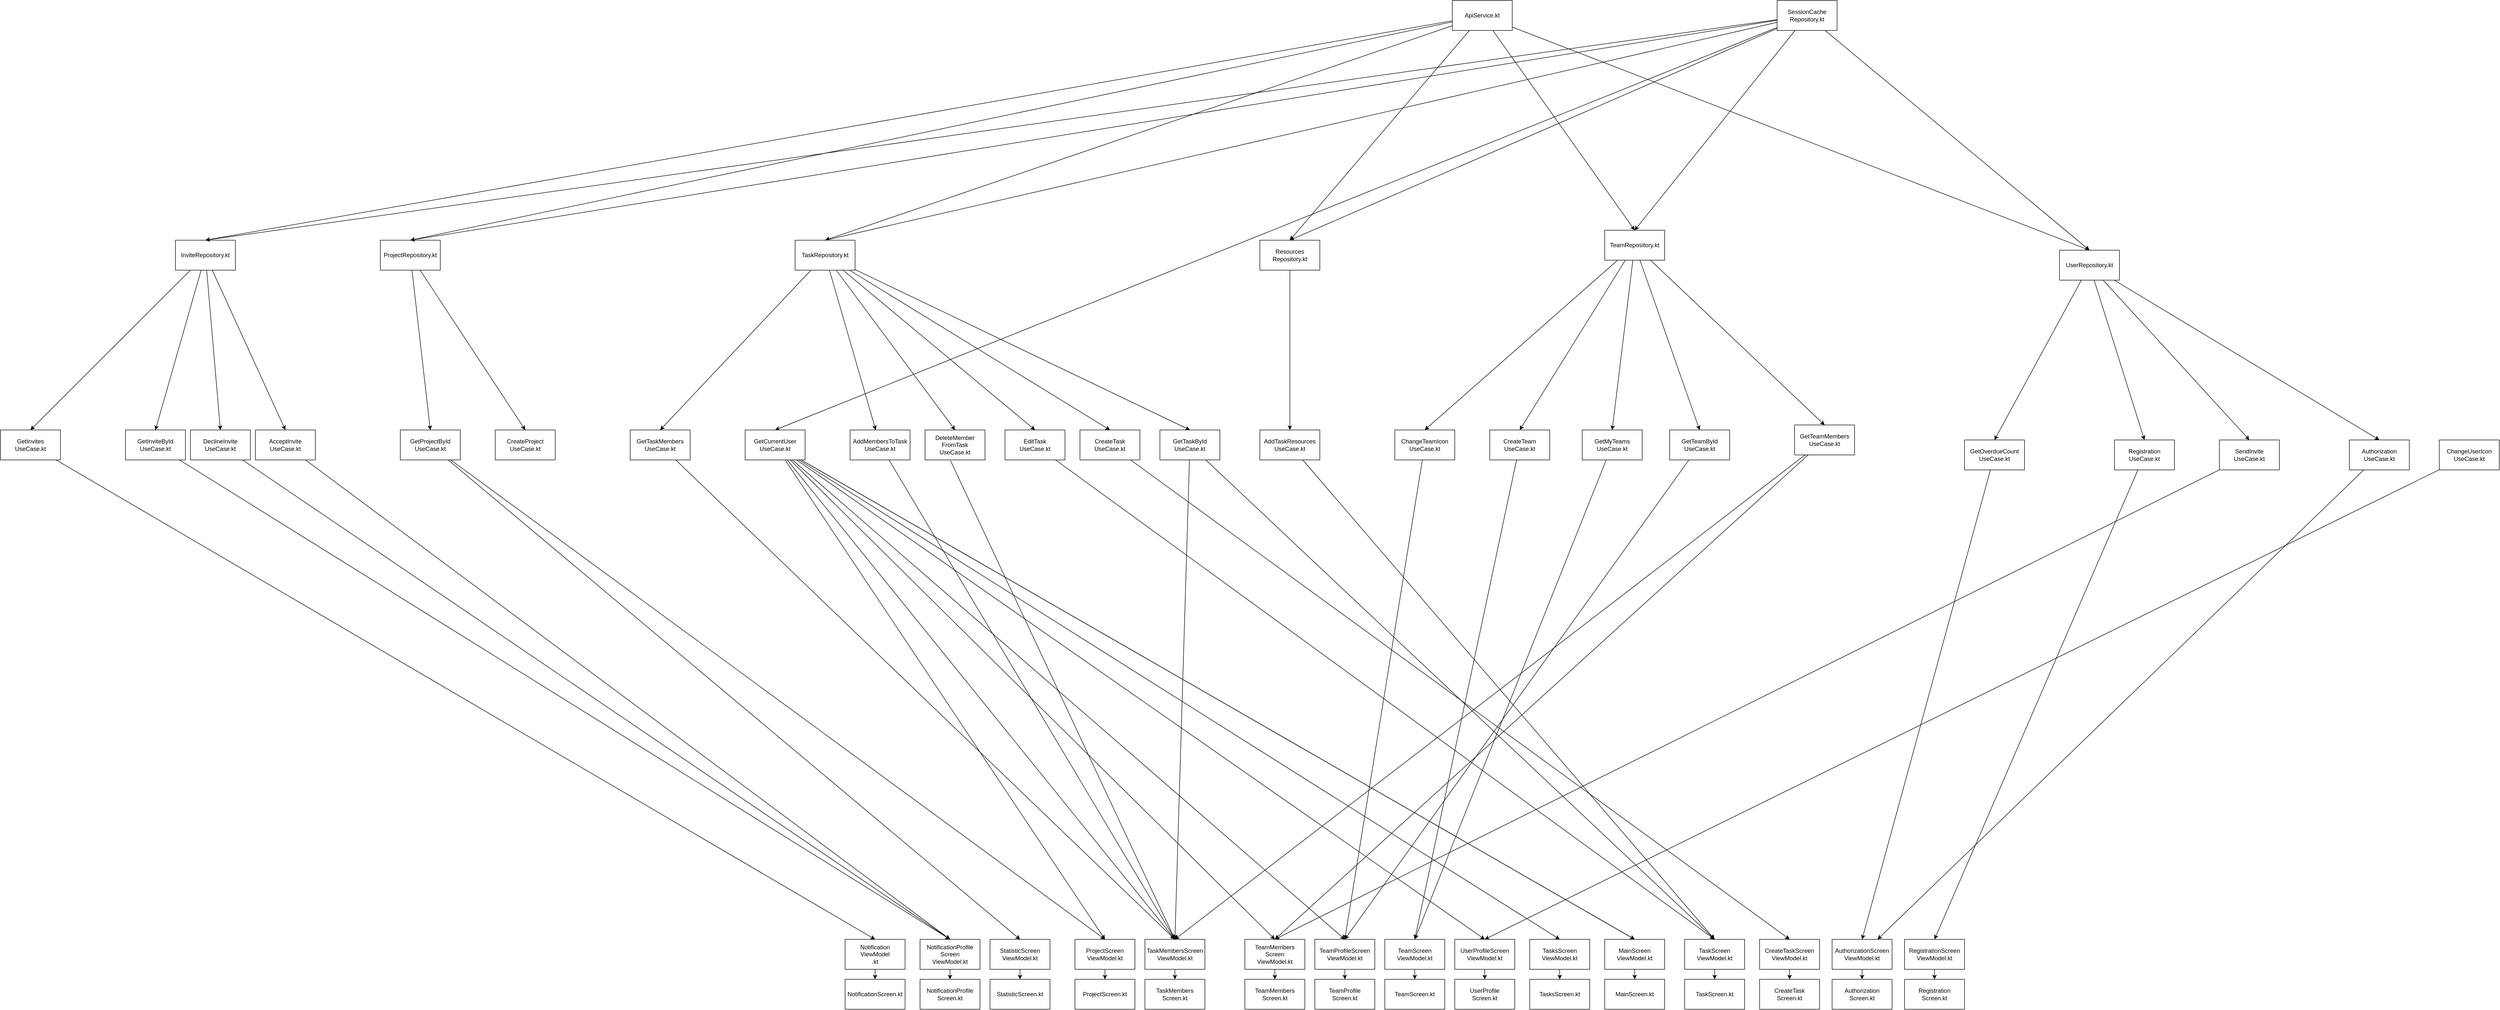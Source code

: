 <mxfile version="24.4.13" type="github">
  <diagram name="Страница — 1" id="Wd8Lt1hOdJY-ABtcQ9To">
    <mxGraphModel dx="12785" dy="4939" grid="1" gridSize="10" guides="1" tooltips="1" connect="1" arrows="1" fold="1" page="1" pageScale="1" pageWidth="827" pageHeight="1169" math="0" shadow="0">
      <root>
        <mxCell id="0" />
        <mxCell id="1" parent="0" />
        <mxCell id="PsXaZOM_-T2VpOONmFBl-9" style="rounded=0;orthogonalLoop=1;jettySize=auto;html=1;entryX=0.5;entryY=0;entryDx=0;entryDy=0;" parent="1" source="PsXaZOM_-T2VpOONmFBl-1" target="PsXaZOM_-T2VpOONmFBl-2" edge="1">
          <mxGeometry relative="1" as="geometry" />
        </mxCell>
        <mxCell id="PsXaZOM_-T2VpOONmFBl-10" style="rounded=0;orthogonalLoop=1;jettySize=auto;html=1;entryX=0.5;entryY=0;entryDx=0;entryDy=0;" parent="1" source="PsXaZOM_-T2VpOONmFBl-1" target="PsXaZOM_-T2VpOONmFBl-3" edge="1">
          <mxGeometry relative="1" as="geometry" />
        </mxCell>
        <mxCell id="PsXaZOM_-T2VpOONmFBl-11" style="rounded=0;orthogonalLoop=1;jettySize=auto;html=1;entryX=0.5;entryY=0;entryDx=0;entryDy=0;" parent="1" source="PsXaZOM_-T2VpOONmFBl-1" target="PsXaZOM_-T2VpOONmFBl-4" edge="1">
          <mxGeometry relative="1" as="geometry" />
        </mxCell>
        <mxCell id="PsXaZOM_-T2VpOONmFBl-12" style="rounded=0;orthogonalLoop=1;jettySize=auto;html=1;entryX=0.5;entryY=0;entryDx=0;entryDy=0;" parent="1" source="PsXaZOM_-T2VpOONmFBl-1" target="PsXaZOM_-T2VpOONmFBl-6" edge="1">
          <mxGeometry relative="1" as="geometry" />
        </mxCell>
        <mxCell id="PsXaZOM_-T2VpOONmFBl-13" style="rounded=0;orthogonalLoop=1;jettySize=auto;html=1;entryX=0.5;entryY=0;entryDx=0;entryDy=0;" parent="1" source="PsXaZOM_-T2VpOONmFBl-1" target="PsXaZOM_-T2VpOONmFBl-7" edge="1">
          <mxGeometry relative="1" as="geometry" />
        </mxCell>
        <mxCell id="PsXaZOM_-T2VpOONmFBl-14" style="rounded=0;orthogonalLoop=1;jettySize=auto;html=1;entryX=0.5;entryY=0;entryDx=0;entryDy=0;" parent="1" source="PsXaZOM_-T2VpOONmFBl-1" target="PsXaZOM_-T2VpOONmFBl-8" edge="1">
          <mxGeometry relative="1" as="geometry" />
        </mxCell>
        <mxCell id="PsXaZOM_-T2VpOONmFBl-1" value="ApiService.kt" style="rounded=0;whiteSpace=wrap;html=1;" parent="1" vertex="1">
          <mxGeometry x="-475" y="-870" width="120" height="60" as="geometry" />
        </mxCell>
        <mxCell id="rrfpWrtRIMoo7r-Dwv4L-63" style="rounded=0;orthogonalLoop=1;jettySize=auto;html=1;entryX=0.5;entryY=0;entryDx=0;entryDy=0;" parent="1" source="PsXaZOM_-T2VpOONmFBl-2" target="rrfpWrtRIMoo7r-Dwv4L-4" edge="1">
          <mxGeometry relative="1" as="geometry" />
        </mxCell>
        <mxCell id="rrfpWrtRIMoo7r-Dwv4L-64" style="rounded=0;orthogonalLoop=1;jettySize=auto;html=1;entryX=0.5;entryY=0;entryDx=0;entryDy=0;" parent="1" source="PsXaZOM_-T2VpOONmFBl-2" target="rrfpWrtRIMoo7r-Dwv4L-5" edge="1">
          <mxGeometry relative="1" as="geometry" />
        </mxCell>
        <mxCell id="rrfpWrtRIMoo7r-Dwv4L-65" style="rounded=0;orthogonalLoop=1;jettySize=auto;html=1;entryX=0.5;entryY=0;entryDx=0;entryDy=0;" parent="1" source="PsXaZOM_-T2VpOONmFBl-2" target="rrfpWrtRIMoo7r-Dwv4L-2" edge="1">
          <mxGeometry relative="1" as="geometry" />
        </mxCell>
        <mxCell id="rrfpWrtRIMoo7r-Dwv4L-66" style="rounded=0;orthogonalLoop=1;jettySize=auto;html=1;entryX=0.5;entryY=0;entryDx=0;entryDy=0;" parent="1" source="PsXaZOM_-T2VpOONmFBl-2" target="rrfpWrtRIMoo7r-Dwv4L-3" edge="1">
          <mxGeometry relative="1" as="geometry" />
        </mxCell>
        <mxCell id="PsXaZOM_-T2VpOONmFBl-2" value="InviteRepository.kt" style="rounded=0;whiteSpace=wrap;html=1;" parent="1" vertex="1">
          <mxGeometry x="-3030" y="-390" width="120" height="60" as="geometry" />
        </mxCell>
        <mxCell id="GL7n69devyDXVmoGjWVV-3" style="rounded=0;orthogonalLoop=1;jettySize=auto;html=1;entryX=0.5;entryY=0;entryDx=0;entryDy=0;" edge="1" parent="1" source="PsXaZOM_-T2VpOONmFBl-3" target="rrfpWrtRIMoo7r-Dwv4L-6">
          <mxGeometry relative="1" as="geometry" />
        </mxCell>
        <mxCell id="GL7n69devyDXVmoGjWVV-4" style="rounded=0;orthogonalLoop=1;jettySize=auto;html=1;entryX=0.5;entryY=0;entryDx=0;entryDy=0;" edge="1" parent="1" source="PsXaZOM_-T2VpOONmFBl-3" target="rrfpWrtRIMoo7r-Dwv4L-7">
          <mxGeometry relative="1" as="geometry" />
        </mxCell>
        <mxCell id="PsXaZOM_-T2VpOONmFBl-3" value="ProjectRepository.kt" style="rounded=0;whiteSpace=wrap;html=1;" parent="1" vertex="1">
          <mxGeometry x="-2620" y="-390" width="120" height="60" as="geometry" />
        </mxCell>
        <mxCell id="GL7n69devyDXVmoGjWVV-72" style="rounded=0;orthogonalLoop=1;jettySize=auto;html=1;entryX=0.5;entryY=0;entryDx=0;entryDy=0;" edge="1" parent="1" source="PsXaZOM_-T2VpOONmFBl-4" target="rrfpWrtRIMoo7r-Dwv4L-8">
          <mxGeometry relative="1" as="geometry" />
        </mxCell>
        <mxCell id="PsXaZOM_-T2VpOONmFBl-4" value="&lt;div&gt;Resources&lt;/div&gt;&lt;div&gt;Repository.kt&lt;/div&gt;" style="rounded=0;whiteSpace=wrap;html=1;" parent="1" vertex="1">
          <mxGeometry x="-860" y="-390" width="120" height="60" as="geometry" />
        </mxCell>
        <mxCell id="rrfpWrtRIMoo7r-Dwv4L-35" style="rounded=0;orthogonalLoop=1;jettySize=auto;html=1;entryX=0.5;entryY=0;entryDx=0;entryDy=0;" parent="1" source="PsXaZOM_-T2VpOONmFBl-5" target="PsXaZOM_-T2VpOONmFBl-8" edge="1">
          <mxGeometry relative="1" as="geometry" />
        </mxCell>
        <mxCell id="rrfpWrtRIMoo7r-Dwv4L-36" style="rounded=0;orthogonalLoop=1;jettySize=auto;html=1;entryX=0.5;entryY=0;entryDx=0;entryDy=0;" parent="1" source="PsXaZOM_-T2VpOONmFBl-5" target="PsXaZOM_-T2VpOONmFBl-7" edge="1">
          <mxGeometry relative="1" as="geometry" />
        </mxCell>
        <mxCell id="rrfpWrtRIMoo7r-Dwv4L-37" style="rounded=0;orthogonalLoop=1;jettySize=auto;html=1;entryX=0.5;entryY=0;entryDx=0;entryDy=0;" parent="1" source="PsXaZOM_-T2VpOONmFBl-5" target="PsXaZOM_-T2VpOONmFBl-6" edge="1">
          <mxGeometry relative="1" as="geometry" />
        </mxCell>
        <mxCell id="rrfpWrtRIMoo7r-Dwv4L-38" style="rounded=0;orthogonalLoop=1;jettySize=auto;html=1;entryX=0.5;entryY=0;entryDx=0;entryDy=0;" parent="1" source="PsXaZOM_-T2VpOONmFBl-5" target="PsXaZOM_-T2VpOONmFBl-4" edge="1">
          <mxGeometry relative="1" as="geometry" />
        </mxCell>
        <mxCell id="rrfpWrtRIMoo7r-Dwv4L-39" style="rounded=0;orthogonalLoop=1;jettySize=auto;html=1;entryX=0.5;entryY=0;entryDx=0;entryDy=0;" parent="1" source="PsXaZOM_-T2VpOONmFBl-5" target="PsXaZOM_-T2VpOONmFBl-3" edge="1">
          <mxGeometry relative="1" as="geometry" />
        </mxCell>
        <mxCell id="rrfpWrtRIMoo7r-Dwv4L-40" style="rounded=0;orthogonalLoop=1;jettySize=auto;html=1;entryX=0.5;entryY=0;entryDx=0;entryDy=0;" parent="1" source="PsXaZOM_-T2VpOONmFBl-5" target="PsXaZOM_-T2VpOONmFBl-2" edge="1">
          <mxGeometry relative="1" as="geometry" />
        </mxCell>
        <mxCell id="rrfpWrtRIMoo7r-Dwv4L-54" style="rounded=0;orthogonalLoop=1;jettySize=auto;html=1;entryX=0.5;entryY=0;entryDx=0;entryDy=0;" parent="1" source="PsXaZOM_-T2VpOONmFBl-5" target="rrfpWrtRIMoo7r-Dwv4L-52" edge="1">
          <mxGeometry relative="1" as="geometry" />
        </mxCell>
        <mxCell id="PsXaZOM_-T2VpOONmFBl-5" value="&lt;div&gt;SessionCache&lt;/div&gt;&lt;div&gt;Repository.kt&lt;/div&gt;" style="rounded=0;whiteSpace=wrap;html=1;" parent="1" vertex="1">
          <mxGeometry x="175" y="-870" width="120" height="60" as="geometry" />
        </mxCell>
        <mxCell id="rrfpWrtRIMoo7r-Dwv4L-24" style="rounded=0;orthogonalLoop=1;jettySize=auto;html=1;" parent="1" source="PsXaZOM_-T2VpOONmFBl-6" target="rrfpWrtRIMoo7r-Dwv4L-10" edge="1">
          <mxGeometry relative="1" as="geometry" />
        </mxCell>
        <mxCell id="rrfpWrtRIMoo7r-Dwv4L-25" style="rounded=0;orthogonalLoop=1;jettySize=auto;html=1;entryX=0.5;entryY=0;entryDx=0;entryDy=0;" parent="1" source="PsXaZOM_-T2VpOONmFBl-6" target="rrfpWrtRIMoo7r-Dwv4L-11" edge="1">
          <mxGeometry relative="1" as="geometry" />
        </mxCell>
        <mxCell id="rrfpWrtRIMoo7r-Dwv4L-26" style="rounded=0;orthogonalLoop=1;jettySize=auto;html=1;entryX=0.5;entryY=0;entryDx=0;entryDy=0;" parent="1" source="PsXaZOM_-T2VpOONmFBl-6" target="rrfpWrtRIMoo7r-Dwv4L-12" edge="1">
          <mxGeometry relative="1" as="geometry" />
        </mxCell>
        <mxCell id="rrfpWrtRIMoo7r-Dwv4L-27" style="rounded=0;orthogonalLoop=1;jettySize=auto;html=1;entryX=0.5;entryY=0;entryDx=0;entryDy=0;" parent="1" source="PsXaZOM_-T2VpOONmFBl-6" target="rrfpWrtRIMoo7r-Dwv4L-13" edge="1">
          <mxGeometry relative="1" as="geometry" />
        </mxCell>
        <mxCell id="rrfpWrtRIMoo7r-Dwv4L-28" style="rounded=0;orthogonalLoop=1;jettySize=auto;html=1;entryX=0.5;entryY=0;entryDx=0;entryDy=0;" parent="1" source="PsXaZOM_-T2VpOONmFBl-6" target="rrfpWrtRIMoo7r-Dwv4L-14" edge="1">
          <mxGeometry relative="1" as="geometry" />
        </mxCell>
        <mxCell id="rrfpWrtRIMoo7r-Dwv4L-29" style="rounded=0;orthogonalLoop=1;jettySize=auto;html=1;entryX=0.5;entryY=0;entryDx=0;entryDy=0;" parent="1" source="PsXaZOM_-T2VpOONmFBl-6" target="rrfpWrtRIMoo7r-Dwv4L-15" edge="1">
          <mxGeometry relative="1" as="geometry" />
        </mxCell>
        <mxCell id="PsXaZOM_-T2VpOONmFBl-6" value="TaskRepository.kt" style="rounded=0;whiteSpace=wrap;html=1;" parent="1" vertex="1">
          <mxGeometry x="-1790" y="-390" width="120" height="60" as="geometry" />
        </mxCell>
        <mxCell id="GL7n69devyDXVmoGjWVV-75" style="rounded=0;orthogonalLoop=1;jettySize=auto;html=1;entryX=0.5;entryY=0;entryDx=0;entryDy=0;" edge="1" parent="1" source="PsXaZOM_-T2VpOONmFBl-7" target="rrfpWrtRIMoo7r-Dwv4L-16">
          <mxGeometry relative="1" as="geometry" />
        </mxCell>
        <mxCell id="GL7n69devyDXVmoGjWVV-76" style="rounded=0;orthogonalLoop=1;jettySize=auto;html=1;entryX=0.5;entryY=0;entryDx=0;entryDy=0;" edge="1" parent="1" source="PsXaZOM_-T2VpOONmFBl-7" target="rrfpWrtRIMoo7r-Dwv4L-17">
          <mxGeometry relative="1" as="geometry" />
        </mxCell>
        <mxCell id="GL7n69devyDXVmoGjWVV-77" style="rounded=0;orthogonalLoop=1;jettySize=auto;html=1;entryX=0.5;entryY=0;entryDx=0;entryDy=0;" edge="1" parent="1" source="PsXaZOM_-T2VpOONmFBl-7" target="rrfpWrtRIMoo7r-Dwv4L-18">
          <mxGeometry relative="1" as="geometry" />
        </mxCell>
        <mxCell id="GL7n69devyDXVmoGjWVV-78" style="rounded=0;orthogonalLoop=1;jettySize=auto;html=1;entryX=0.5;entryY=0;entryDx=0;entryDy=0;" edge="1" parent="1" source="PsXaZOM_-T2VpOONmFBl-7" target="rrfpWrtRIMoo7r-Dwv4L-19">
          <mxGeometry relative="1" as="geometry" />
        </mxCell>
        <mxCell id="GL7n69devyDXVmoGjWVV-79" style="rounded=0;orthogonalLoop=1;jettySize=auto;html=1;entryX=0.5;entryY=0;entryDx=0;entryDy=0;" edge="1" parent="1" source="PsXaZOM_-T2VpOONmFBl-7" target="rrfpWrtRIMoo7r-Dwv4L-20">
          <mxGeometry relative="1" as="geometry" />
        </mxCell>
        <mxCell id="PsXaZOM_-T2VpOONmFBl-7" value="TeamRepository.kt" style="rounded=0;whiteSpace=wrap;html=1;" parent="1" vertex="1">
          <mxGeometry x="-170" y="-410" width="120" height="60" as="geometry" />
        </mxCell>
        <mxCell id="rrfpWrtRIMoo7r-Dwv4L-43" style="rounded=0;orthogonalLoop=1;jettySize=auto;html=1;entryX=0.5;entryY=0;entryDx=0;entryDy=0;" parent="1" source="PsXaZOM_-T2VpOONmFBl-8" target="rrfpWrtRIMoo7r-Dwv4L-21" edge="1">
          <mxGeometry relative="1" as="geometry" />
        </mxCell>
        <mxCell id="rrfpWrtRIMoo7r-Dwv4L-44" style="rounded=0;orthogonalLoop=1;jettySize=auto;html=1;entryX=0.5;entryY=0;entryDx=0;entryDy=0;" parent="1" source="PsXaZOM_-T2VpOONmFBl-8" target="rrfpWrtRIMoo7r-Dwv4L-30" edge="1">
          <mxGeometry relative="1" as="geometry" />
        </mxCell>
        <mxCell id="rrfpWrtRIMoo7r-Dwv4L-55" style="rounded=0;orthogonalLoop=1;jettySize=auto;html=1;entryX=0.5;entryY=0;entryDx=0;entryDy=0;" parent="1" source="PsXaZOM_-T2VpOONmFBl-8" target="rrfpWrtRIMoo7r-Dwv4L-22" edge="1">
          <mxGeometry relative="1" as="geometry" />
        </mxCell>
        <mxCell id="rrfpWrtRIMoo7r-Dwv4L-56" style="rounded=0;orthogonalLoop=1;jettySize=auto;html=1;entryX=0.5;entryY=0;entryDx=0;entryDy=0;" parent="1" source="PsXaZOM_-T2VpOONmFBl-8" target="rrfpWrtRIMoo7r-Dwv4L-31" edge="1">
          <mxGeometry relative="1" as="geometry" />
        </mxCell>
        <mxCell id="PsXaZOM_-T2VpOONmFBl-8" value="UserRepository.kt" style="rounded=0;whiteSpace=wrap;html=1;" parent="1" vertex="1">
          <mxGeometry x="740" y="-370" width="120" height="60" as="geometry" />
        </mxCell>
        <mxCell id="rrfpWrtRIMoo7r-Dwv4L-61" style="rounded=0;orthogonalLoop=1;jettySize=auto;html=1;entryX=0.5;entryY=0;entryDx=0;entryDy=0;" parent="1" source="rrfpWrtRIMoo7r-Dwv4L-2" target="rrfpWrtRIMoo7r-Dwv4L-57" edge="1">
          <mxGeometry relative="1" as="geometry">
            <mxPoint x="-1920.0" y="530" as="targetPoint" />
          </mxGeometry>
        </mxCell>
        <mxCell id="rrfpWrtRIMoo7r-Dwv4L-2" value="&lt;div&gt;AcceptInvite&lt;/div&gt;&lt;div&gt;UseCase.kt&lt;/div&gt;" style="rounded=0;whiteSpace=wrap;html=1;" parent="1" vertex="1">
          <mxGeometry x="-2870" y="-10" width="120" height="60" as="geometry" />
        </mxCell>
        <mxCell id="rrfpWrtRIMoo7r-Dwv4L-60" style="rounded=0;orthogonalLoop=1;jettySize=auto;html=1;entryX=0.5;entryY=0;entryDx=0;entryDy=0;" parent="1" source="rrfpWrtRIMoo7r-Dwv4L-3" target="rrfpWrtRIMoo7r-Dwv4L-57" edge="1">
          <mxGeometry relative="1" as="geometry" />
        </mxCell>
        <mxCell id="rrfpWrtRIMoo7r-Dwv4L-3" value="&lt;div&gt;GetInviteById&lt;/div&gt;&lt;div&gt;UseCase.kt&lt;/div&gt;" style="rounded=0;whiteSpace=wrap;html=1;" parent="1" vertex="1">
          <mxGeometry x="-3130" y="-10" width="120" height="60" as="geometry" />
        </mxCell>
        <mxCell id="rrfpWrtRIMoo7r-Dwv4L-62" style="rounded=0;orthogonalLoop=1;jettySize=auto;html=1;entryX=0.5;entryY=0;entryDx=0;entryDy=0;" parent="1" source="rrfpWrtRIMoo7r-Dwv4L-4" target="rrfpWrtRIMoo7r-Dwv4L-57" edge="1">
          <mxGeometry relative="1" as="geometry">
            <mxPoint x="-1920.0" y="530" as="targetPoint" />
          </mxGeometry>
        </mxCell>
        <mxCell id="rrfpWrtRIMoo7r-Dwv4L-4" value="&lt;div&gt;DeclineInvite&lt;/div&gt;&lt;div&gt;UseCase.kt&lt;/div&gt;" style="rounded=0;whiteSpace=wrap;html=1;" parent="1" vertex="1">
          <mxGeometry x="-3000" y="-10" width="120" height="60" as="geometry" />
        </mxCell>
        <mxCell id="rrfpWrtRIMoo7r-Dwv4L-73" style="rounded=0;orthogonalLoop=1;jettySize=auto;html=1;entryX=0.5;entryY=0;entryDx=0;entryDy=0;" parent="1" source="rrfpWrtRIMoo7r-Dwv4L-5" target="rrfpWrtRIMoo7r-Dwv4L-71" edge="1">
          <mxGeometry relative="1" as="geometry" />
        </mxCell>
        <mxCell id="rrfpWrtRIMoo7r-Dwv4L-5" value="&lt;div&gt;GetInvites&lt;/div&gt;&lt;div&gt;UseCase.kt&lt;/div&gt;" style="rounded=0;whiteSpace=wrap;html=1;" parent="1" vertex="1">
          <mxGeometry x="-3380" y="-10" width="120" height="60" as="geometry" />
        </mxCell>
        <mxCell id="GL7n69devyDXVmoGjWVV-52" style="rounded=0;orthogonalLoop=1;jettySize=auto;html=1;entryX=0.5;entryY=0;entryDx=0;entryDy=0;" edge="1" parent="1" source="rrfpWrtRIMoo7r-Dwv4L-52" target="GL7n69devyDXVmoGjWVV-42">
          <mxGeometry relative="1" as="geometry" />
        </mxCell>
        <mxCell id="rrfpWrtRIMoo7r-Dwv4L-6" value="&lt;div&gt;CreateProject&lt;/div&gt;&lt;div&gt;UseCase.kt&lt;/div&gt;" style="rounded=0;whiteSpace=wrap;html=1;" parent="1" vertex="1">
          <mxGeometry x="-2390" y="-10" width="120" height="60" as="geometry" />
        </mxCell>
        <mxCell id="GL7n69devyDXVmoGjWVV-2" style="rounded=0;orthogonalLoop=1;jettySize=auto;html=1;entryX=0.5;entryY=0;entryDx=0;entryDy=0;" edge="1" parent="1" source="rrfpWrtRIMoo7r-Dwv4L-7" target="rrfpWrtRIMoo7r-Dwv4L-68">
          <mxGeometry relative="1" as="geometry">
            <mxPoint x="-620" y="690" as="targetPoint" />
          </mxGeometry>
        </mxCell>
        <mxCell id="GL7n69devyDXVmoGjWVV-18" style="rounded=0;orthogonalLoop=1;jettySize=auto;html=1;entryX=0.5;entryY=0;entryDx=0;entryDy=0;" edge="1" parent="1" source="rrfpWrtRIMoo7r-Dwv4L-7" target="GL7n69devyDXVmoGjWVV-10">
          <mxGeometry relative="1" as="geometry" />
        </mxCell>
        <mxCell id="rrfpWrtRIMoo7r-Dwv4L-7" value="&lt;div&gt;GetProjectById&lt;/div&gt;&lt;div&gt;UseCase.kt&lt;/div&gt;" style="rounded=0;whiteSpace=wrap;html=1;" parent="1" vertex="1">
          <mxGeometry x="-2580" y="-10" width="120" height="60" as="geometry" />
        </mxCell>
        <mxCell id="GL7n69devyDXVmoGjWVV-28" style="rounded=0;orthogonalLoop=1;jettySize=auto;html=1;entryX=0.5;entryY=0;entryDx=0;entryDy=0;" edge="1" parent="1" source="rrfpWrtRIMoo7r-Dwv4L-8" target="GL7n69devyDXVmoGjWVV-16">
          <mxGeometry relative="1" as="geometry" />
        </mxCell>
        <mxCell id="rrfpWrtRIMoo7r-Dwv4L-8" value="&lt;div&gt;AddTaskResources&lt;/div&gt;&lt;div&gt;UseCase.kt&lt;/div&gt;" style="rounded=0;whiteSpace=wrap;html=1;" parent="1" vertex="1">
          <mxGeometry x="-860" y="-10" width="120" height="60" as="geometry" />
        </mxCell>
        <mxCell id="GL7n69devyDXVmoGjWVV-60" style="rounded=0;orthogonalLoop=1;jettySize=auto;html=1;entryX=0.5;entryY=0;entryDx=0;entryDy=0;" edge="1" parent="1" source="rrfpWrtRIMoo7r-Dwv4L-9" target="GL7n69devyDXVmoGjWVV-57">
          <mxGeometry relative="1" as="geometry" />
        </mxCell>
        <mxCell id="rrfpWrtRIMoo7r-Dwv4L-9" value="&lt;div&gt;ChangeUserIcon&lt;/div&gt;&lt;div&gt;UseCase.kt&lt;/div&gt;" style="rounded=0;whiteSpace=wrap;html=1;" parent="1" vertex="1">
          <mxGeometry x="1500" y="10" width="120" height="60" as="geometry" />
        </mxCell>
        <mxCell id="GL7n69devyDXVmoGjWVV-22" style="rounded=0;orthogonalLoop=1;jettySize=auto;html=1;entryX=0.5;entryY=0;entryDx=0;entryDy=0;" edge="1" parent="1" source="rrfpWrtRIMoo7r-Dwv4L-10" target="GL7n69devyDXVmoGjWVV-13">
          <mxGeometry relative="1" as="geometry" />
        </mxCell>
        <mxCell id="rrfpWrtRIMoo7r-Dwv4L-10" value="&lt;div&gt;AddMembersToTask&lt;/div&gt;&lt;div&gt;UseCase.kt&lt;/div&gt;" style="rounded=0;whiteSpace=wrap;html=1;" parent="1" vertex="1">
          <mxGeometry x="-1680" y="-10" width="120" height="60" as="geometry" />
        </mxCell>
        <mxCell id="GL7n69devyDXVmoGjWVV-63" style="rounded=0;orthogonalLoop=1;jettySize=auto;html=1;entryX=0.5;entryY=0;entryDx=0;entryDy=0;" edge="1" parent="1" source="rrfpWrtRIMoo7r-Dwv4L-11" target="rrfpWrtRIMoo7r-Dwv4L-45">
          <mxGeometry relative="1" as="geometry" />
        </mxCell>
        <mxCell id="rrfpWrtRIMoo7r-Dwv4L-11" value="&lt;div&gt;CreateTask&lt;/div&gt;&lt;div&gt;UseCase.kt&lt;/div&gt;" style="rounded=0;whiteSpace=wrap;html=1;" parent="1" vertex="1">
          <mxGeometry x="-1220" y="-10" width="120" height="60" as="geometry" />
        </mxCell>
        <mxCell id="GL7n69devyDXVmoGjWVV-29" style="rounded=0;orthogonalLoop=1;jettySize=auto;html=1;entryX=0.5;entryY=0;entryDx=0;entryDy=0;" edge="1" parent="1" source="rrfpWrtRIMoo7r-Dwv4L-13" target="GL7n69devyDXVmoGjWVV-16">
          <mxGeometry relative="1" as="geometry">
            <mxPoint x="450" y="660" as="targetPoint" />
          </mxGeometry>
        </mxCell>
        <mxCell id="rrfpWrtRIMoo7r-Dwv4L-13" value="&lt;div&gt;EditTask&lt;/div&gt;&lt;div&gt;UseCase.kt&lt;/div&gt;" style="rounded=0;whiteSpace=wrap;html=1;" parent="1" vertex="1">
          <mxGeometry x="-1370" y="-10" width="120" height="60" as="geometry" />
        </mxCell>
        <mxCell id="GL7n69devyDXVmoGjWVV-26" style="rounded=0;orthogonalLoop=1;jettySize=auto;html=1;entryX=0.5;entryY=0;entryDx=0;entryDy=0;" edge="1" parent="1" source="rrfpWrtRIMoo7r-Dwv4L-14" target="GL7n69devyDXVmoGjWVV-13">
          <mxGeometry relative="1" as="geometry" />
        </mxCell>
        <mxCell id="GL7n69devyDXVmoGjWVV-27" style="rounded=0;orthogonalLoop=1;jettySize=auto;html=1;entryX=0.5;entryY=0;entryDx=0;entryDy=0;" edge="1" parent="1" source="rrfpWrtRIMoo7r-Dwv4L-14" target="GL7n69devyDXVmoGjWVV-16">
          <mxGeometry relative="1" as="geometry" />
        </mxCell>
        <mxCell id="rrfpWrtRIMoo7r-Dwv4L-14" value="&lt;div&gt;GetTaskById&lt;/div&gt;&lt;div&gt;UseCase.kt&lt;/div&gt;" style="rounded=0;whiteSpace=wrap;html=1;" parent="1" vertex="1">
          <mxGeometry x="-1060" y="-10" width="120" height="60" as="geometry" />
        </mxCell>
        <mxCell id="GL7n69devyDXVmoGjWVV-20" style="rounded=0;orthogonalLoop=1;jettySize=auto;html=1;entryX=0.5;entryY=0;entryDx=0;entryDy=0;" edge="1" parent="1" source="rrfpWrtRIMoo7r-Dwv4L-15" target="GL7n69devyDXVmoGjWVV-13">
          <mxGeometry relative="1" as="geometry" />
        </mxCell>
        <mxCell id="GL7n69devyDXVmoGjWVV-53" style="rounded=0;orthogonalLoop=1;jettySize=auto;html=1;entryX=0.5;entryY=0;entryDx=0;entryDy=0;" edge="1" parent="1" source="rrfpWrtRIMoo7r-Dwv4L-16" target="GL7n69devyDXVmoGjWVV-42">
          <mxGeometry relative="1" as="geometry">
            <mxPoint x="1119" y="920" as="targetPoint" />
          </mxGeometry>
        </mxCell>
        <mxCell id="rrfpWrtRIMoo7r-Dwv4L-16" value="&lt;div&gt;ChangeTeamIcon&lt;/div&gt;&lt;div&gt;UseCase.kt&lt;/div&gt;" style="rounded=0;whiteSpace=wrap;html=1;" parent="1" vertex="1">
          <mxGeometry x="-590" y="-10" width="120" height="60" as="geometry" />
        </mxCell>
        <mxCell id="GL7n69devyDXVmoGjWVV-54" style="rounded=0;orthogonalLoop=1;jettySize=auto;html=1;entryX=0.5;entryY=0;entryDx=0;entryDy=0;" edge="1" parent="1" source="rrfpWrtRIMoo7r-Dwv4L-17" target="GL7n69devyDXVmoGjWVV-45">
          <mxGeometry relative="1" as="geometry" />
        </mxCell>
        <mxCell id="rrfpWrtRIMoo7r-Dwv4L-17" value="&lt;div&gt;CreateTeam&lt;/div&gt;&lt;div&gt;UseCase.kt&lt;/div&gt;" style="rounded=0;whiteSpace=wrap;html=1;" parent="1" vertex="1">
          <mxGeometry x="-400" y="-10" width="120" height="60" as="geometry" />
        </mxCell>
        <mxCell id="GL7n69devyDXVmoGjWVV-55" style="rounded=0;orthogonalLoop=1;jettySize=auto;html=1;entryX=0.5;entryY=0;entryDx=0;entryDy=0;" edge="1" parent="1" source="rrfpWrtRIMoo7r-Dwv4L-18" target="GL7n69devyDXVmoGjWVV-45">
          <mxGeometry relative="1" as="geometry">
            <mxPoint x="1250" y="923" as="targetPoint" />
          </mxGeometry>
        </mxCell>
        <mxCell id="rrfpWrtRIMoo7r-Dwv4L-18" value="&lt;div&gt;GetMyTeams&lt;/div&gt;&lt;div&gt;UseCase.kt&lt;/div&gt;" style="rounded=0;whiteSpace=wrap;html=1;" parent="1" vertex="1">
          <mxGeometry x="-215" y="-10" width="120" height="60" as="geometry" />
        </mxCell>
        <mxCell id="GL7n69devyDXVmoGjWVV-50" style="rounded=0;orthogonalLoop=1;jettySize=auto;html=1;entryX=0.5;entryY=0;entryDx=0;entryDy=0;" edge="1" parent="1" source="rrfpWrtRIMoo7r-Dwv4L-19" target="GL7n69devyDXVmoGjWVV-42">
          <mxGeometry relative="1" as="geometry" />
        </mxCell>
        <mxCell id="rrfpWrtRIMoo7r-Dwv4L-19" value="&lt;div&gt;GetTeamById&lt;/div&gt;&lt;div&gt;UseCase.kt&lt;/div&gt;" style="rounded=0;whiteSpace=wrap;html=1;" parent="1" vertex="1">
          <mxGeometry x="-40" y="-10" width="120" height="60" as="geometry" />
        </mxCell>
        <mxCell id="GL7n69devyDXVmoGjWVV-21" style="rounded=0;orthogonalLoop=1;jettySize=auto;html=1;entryX=0.5;entryY=0;entryDx=0;entryDy=0;" edge="1" parent="1" source="rrfpWrtRIMoo7r-Dwv4L-20" target="GL7n69devyDXVmoGjWVV-13">
          <mxGeometry relative="1" as="geometry">
            <mxPoint x="480" y="930" as="targetPoint" />
          </mxGeometry>
        </mxCell>
        <mxCell id="GL7n69devyDXVmoGjWVV-47" style="rounded=0;orthogonalLoop=1;jettySize=auto;html=1;entryX=0.5;entryY=0;entryDx=0;entryDy=0;" edge="1" parent="1" source="rrfpWrtRIMoo7r-Dwv4L-20" target="GL7n69devyDXVmoGjWVV-39">
          <mxGeometry relative="1" as="geometry" />
        </mxCell>
        <mxCell id="rrfpWrtRIMoo7r-Dwv4L-20" value="&lt;div&gt;GetTeamMembers&lt;/div&gt;&lt;div&gt;UseCase.kt&lt;/div&gt;" style="rounded=0;whiteSpace=wrap;html=1;" parent="1" vertex="1">
          <mxGeometry x="210" y="-20" width="120" height="60" as="geometry" />
        </mxCell>
        <mxCell id="rrfpWrtRIMoo7r-Dwv4L-41" style="rounded=0;orthogonalLoop=1;jettySize=auto;html=1;entryX=0.5;entryY=0;entryDx=0;entryDy=0;" parent="1" source="rrfpWrtRIMoo7r-Dwv4L-21" target="rrfpWrtRIMoo7r-Dwv4L-32" edge="1">
          <mxGeometry relative="1" as="geometry" />
        </mxCell>
        <mxCell id="rrfpWrtRIMoo7r-Dwv4L-21" value="&lt;div&gt;GetOverdueCount&lt;/div&gt;&lt;div&gt;UseCase.kt&lt;/div&gt;" style="rounded=0;whiteSpace=wrap;html=1;" parent="1" vertex="1">
          <mxGeometry x="550" y="10" width="120" height="60" as="geometry" />
        </mxCell>
        <mxCell id="GL7n69devyDXVmoGjWVV-49" style="rounded=0;orthogonalLoop=1;jettySize=auto;html=1;entryX=0.5;entryY=0;entryDx=0;entryDy=0;" edge="1" parent="1" source="rrfpWrtRIMoo7r-Dwv4L-22" target="GL7n69devyDXVmoGjWVV-39">
          <mxGeometry relative="1" as="geometry" />
        </mxCell>
        <mxCell id="rrfpWrtRIMoo7r-Dwv4L-22" value="&lt;div&gt;SendInvite&lt;/div&gt;&lt;div&gt;UseCase.kt&lt;/div&gt;" style="rounded=0;whiteSpace=wrap;html=1;" parent="1" vertex="1">
          <mxGeometry x="1060" y="10" width="120" height="60" as="geometry" />
        </mxCell>
        <mxCell id="rrfpWrtRIMoo7r-Dwv4L-42" style="rounded=0;orthogonalLoop=1;jettySize=auto;html=1;" parent="1" source="rrfpWrtRIMoo7r-Dwv4L-30" target="rrfpWrtRIMoo7r-Dwv4L-32" edge="1">
          <mxGeometry relative="1" as="geometry" />
        </mxCell>
        <mxCell id="rrfpWrtRIMoo7r-Dwv4L-30" value="&lt;div&gt;Authorization&lt;/div&gt;&lt;div&gt;UseCase.kt&lt;/div&gt;" style="rounded=0;whiteSpace=wrap;html=1;" parent="1" vertex="1">
          <mxGeometry x="1320" y="10" width="120" height="60" as="geometry" />
        </mxCell>
        <mxCell id="GL7n69devyDXVmoGjWVV-8" style="rounded=0;orthogonalLoop=1;jettySize=auto;html=1;entryX=0.5;entryY=0;entryDx=0;entryDy=0;" edge="1" parent="1" source="rrfpWrtRIMoo7r-Dwv4L-31" target="GL7n69devyDXVmoGjWVV-6">
          <mxGeometry relative="1" as="geometry" />
        </mxCell>
        <mxCell id="rrfpWrtRIMoo7r-Dwv4L-31" value="&lt;div&gt;Registration&lt;/div&gt;&lt;div&gt;UseCase.kt&lt;/div&gt;" style="rounded=0;whiteSpace=wrap;html=1;" parent="1" vertex="1">
          <mxGeometry x="850" y="10" width="120" height="60" as="geometry" />
        </mxCell>
        <mxCell id="rrfpWrtRIMoo7r-Dwv4L-34" style="rounded=0;orthogonalLoop=1;jettySize=auto;html=1;entryX=0.5;entryY=0;entryDx=0;entryDy=0;" parent="1" source="rrfpWrtRIMoo7r-Dwv4L-32" target="rrfpWrtRIMoo7r-Dwv4L-33" edge="1">
          <mxGeometry relative="1" as="geometry" />
        </mxCell>
        <mxCell id="rrfpWrtRIMoo7r-Dwv4L-32" value="&lt;div&gt;AuthorizationScreen&lt;/div&gt;&lt;div&gt;ViewModel.kt&lt;/div&gt;" style="rounded=0;whiteSpace=wrap;html=1;" parent="1" vertex="1">
          <mxGeometry x="285" y="1010" width="120" height="60" as="geometry" />
        </mxCell>
        <mxCell id="rrfpWrtRIMoo7r-Dwv4L-33" value="&lt;div&gt;Authorization&lt;/div&gt;&lt;div&gt;Screen.kt&lt;/div&gt;" style="rounded=0;whiteSpace=wrap;html=1;" parent="1" vertex="1">
          <mxGeometry x="285" y="1090" width="120" height="60" as="geometry" />
        </mxCell>
        <mxCell id="rrfpWrtRIMoo7r-Dwv4L-47" value="" style="edgeStyle=orthogonalEdgeStyle;rounded=0;orthogonalLoop=1;jettySize=auto;html=1;" parent="1" source="rrfpWrtRIMoo7r-Dwv4L-45" target="rrfpWrtRIMoo7r-Dwv4L-46" edge="1">
          <mxGeometry relative="1" as="geometry" />
        </mxCell>
        <mxCell id="rrfpWrtRIMoo7r-Dwv4L-45" value="&lt;div&gt;CreateTaskScreen&lt;/div&gt;&lt;div&gt;ViewModel.kt&lt;/div&gt;" style="rounded=0;whiteSpace=wrap;html=1;" parent="1" vertex="1">
          <mxGeometry x="140" y="1010" width="120" height="60" as="geometry" />
        </mxCell>
        <mxCell id="rrfpWrtRIMoo7r-Dwv4L-46" value="&lt;div&gt;CreateTask&lt;/div&gt;&lt;div&gt;Screen.kt&lt;/div&gt;" style="whiteSpace=wrap;html=1;rounded=0;" parent="1" vertex="1">
          <mxGeometry x="140" y="1090" width="120" height="60" as="geometry" />
        </mxCell>
        <mxCell id="rrfpWrtRIMoo7r-Dwv4L-51" value="" style="edgeStyle=orthogonalEdgeStyle;rounded=0;orthogonalLoop=1;jettySize=auto;html=1;" parent="1" source="rrfpWrtRIMoo7r-Dwv4L-49" target="rrfpWrtRIMoo7r-Dwv4L-50" edge="1">
          <mxGeometry relative="1" as="geometry" />
        </mxCell>
        <mxCell id="rrfpWrtRIMoo7r-Dwv4L-50" value="MainScreen.kt" style="whiteSpace=wrap;html=1;rounded=0;" parent="1" vertex="1">
          <mxGeometry x="-170" y="1090" width="120" height="60" as="geometry" />
        </mxCell>
        <mxCell id="rrfpWrtRIMoo7r-Dwv4L-53" style="rounded=0;orthogonalLoop=1;jettySize=auto;html=1;entryX=0.5;entryY=0;entryDx=0;entryDy=0;" parent="1" source="rrfpWrtRIMoo7r-Dwv4L-52" target="rrfpWrtRIMoo7r-Dwv4L-49" edge="1">
          <mxGeometry relative="1" as="geometry" />
        </mxCell>
        <mxCell id="GL7n69devyDXVmoGjWVV-1" style="rounded=0;orthogonalLoop=1;jettySize=auto;html=1;entryX=0.5;entryY=0;entryDx=0;entryDy=0;" edge="1" parent="1" source="rrfpWrtRIMoo7r-Dwv4L-52" target="rrfpWrtRIMoo7r-Dwv4L-68">
          <mxGeometry relative="1" as="geometry" />
        </mxCell>
        <mxCell id="GL7n69devyDXVmoGjWVV-25" style="rounded=0;orthogonalLoop=1;jettySize=auto;html=1;entryX=0.5;entryY=0;entryDx=0;entryDy=0;" edge="1" parent="1" source="rrfpWrtRIMoo7r-Dwv4L-52" target="GL7n69devyDXVmoGjWVV-13">
          <mxGeometry relative="1" as="geometry">
            <mxPoint x="658.571" y="910" as="targetPoint" />
          </mxGeometry>
        </mxCell>
        <mxCell id="GL7n69devyDXVmoGjWVV-34" style="rounded=0;orthogonalLoop=1;jettySize=auto;html=1;entryX=0.5;entryY=0;entryDx=0;entryDy=0;" edge="1" parent="1" source="rrfpWrtRIMoo7r-Dwv4L-52" target="GL7n69devyDXVmoGjWVV-31">
          <mxGeometry relative="1" as="geometry" />
        </mxCell>
        <mxCell id="GL7n69devyDXVmoGjWVV-48" style="rounded=0;orthogonalLoop=1;jettySize=auto;html=1;entryX=0.5;entryY=0;entryDx=0;entryDy=0;" edge="1" parent="1" source="rrfpWrtRIMoo7r-Dwv4L-52" target="GL7n69devyDXVmoGjWVV-39">
          <mxGeometry relative="1" as="geometry" />
        </mxCell>
        <mxCell id="GL7n69devyDXVmoGjWVV-59" style="rounded=0;orthogonalLoop=1;jettySize=auto;html=1;entryX=0.5;entryY=0;entryDx=0;entryDy=0;" edge="1" parent="1" source="rrfpWrtRIMoo7r-Dwv4L-52" target="GL7n69devyDXVmoGjWVV-57">
          <mxGeometry relative="1" as="geometry" />
        </mxCell>
        <mxCell id="rrfpWrtRIMoo7r-Dwv4L-59" value="" style="rounded=0;orthogonalLoop=1;jettySize=auto;html=1;" parent="1" source="rrfpWrtRIMoo7r-Dwv4L-57" target="rrfpWrtRIMoo7r-Dwv4L-58" edge="1">
          <mxGeometry relative="1" as="geometry" />
        </mxCell>
        <mxCell id="rrfpWrtRIMoo7r-Dwv4L-57" value="&lt;div&gt;NotificationProfile&lt;/div&gt;&lt;div&gt;Screen&lt;/div&gt;&lt;div&gt;ViewModel.kt&lt;/div&gt;" style="rounded=0;whiteSpace=wrap;html=1;" parent="1" vertex="1">
          <mxGeometry x="-1540" y="1010" width="120" height="60" as="geometry" />
        </mxCell>
        <mxCell id="rrfpWrtRIMoo7r-Dwv4L-58" value="&lt;div&gt;NotificationProfile&lt;/div&gt;&lt;div&gt;Screen.kt&lt;/div&gt;" style="whiteSpace=wrap;html=1;rounded=0;" parent="1" vertex="1">
          <mxGeometry x="-1540" y="1090" width="120" height="60" as="geometry" />
        </mxCell>
        <mxCell id="rrfpWrtRIMoo7r-Dwv4L-67" value="" style="edgeStyle=orthogonalEdgeStyle;rounded=0;orthogonalLoop=1;jettySize=auto;html=1;" parent="1" source="rrfpWrtRIMoo7r-Dwv4L-68" target="rrfpWrtRIMoo7r-Dwv4L-69" edge="1">
          <mxGeometry relative="1" as="geometry" />
        </mxCell>
        <mxCell id="rrfpWrtRIMoo7r-Dwv4L-68" value="&lt;div&gt;ProjectScreen&lt;/div&gt;&lt;div&gt;ViewModel.kt&lt;/div&gt;" style="rounded=0;whiteSpace=wrap;html=1;" parent="1" vertex="1">
          <mxGeometry x="-1230" y="1010" width="120" height="60" as="geometry" />
        </mxCell>
        <mxCell id="rrfpWrtRIMoo7r-Dwv4L-69" value="&lt;div&gt;ProjectScreen.kt&lt;/div&gt;" style="whiteSpace=wrap;html=1;rounded=0;" parent="1" vertex="1">
          <mxGeometry x="-1230" y="1090" width="120" height="60" as="geometry" />
        </mxCell>
        <mxCell id="rrfpWrtRIMoo7r-Dwv4L-70" value="" style="edgeStyle=orthogonalEdgeStyle;rounded=0;orthogonalLoop=1;jettySize=auto;html=1;" parent="1" source="rrfpWrtRIMoo7r-Dwv4L-71" target="rrfpWrtRIMoo7r-Dwv4L-72" edge="1">
          <mxGeometry relative="1" as="geometry" />
        </mxCell>
        <mxCell id="rrfpWrtRIMoo7r-Dwv4L-71" value="&lt;div&gt;Notification&lt;/div&gt;&lt;div&gt;ViewModel&lt;/div&gt;.kt" style="rounded=0;whiteSpace=wrap;html=1;" parent="1" vertex="1">
          <mxGeometry x="-1690" y="1010" width="120" height="60" as="geometry" />
        </mxCell>
        <mxCell id="rrfpWrtRIMoo7r-Dwv4L-72" value="NotificationScreen.kt" style="whiteSpace=wrap;html=1;rounded=0;" parent="1" vertex="1">
          <mxGeometry x="-1690" y="1090" width="120" height="60" as="geometry" />
        </mxCell>
        <mxCell id="GL7n69devyDXVmoGjWVV-5" value="" style="edgeStyle=orthogonalEdgeStyle;rounded=0;orthogonalLoop=1;jettySize=auto;html=1;" edge="1" source="GL7n69devyDXVmoGjWVV-6" target="GL7n69devyDXVmoGjWVV-7" parent="1">
          <mxGeometry relative="1" as="geometry" />
        </mxCell>
        <mxCell id="GL7n69devyDXVmoGjWVV-6" value="&lt;div&gt;RegistrationScreen&lt;/div&gt;&lt;div&gt;ViewModel.kt&lt;/div&gt;" style="rounded=0;whiteSpace=wrap;html=1;" vertex="1" parent="1">
          <mxGeometry x="430" y="1010" width="120" height="60" as="geometry" />
        </mxCell>
        <mxCell id="GL7n69devyDXVmoGjWVV-7" value="&lt;div&gt;Registration&lt;/div&gt;&lt;div&gt;Screen.kt&lt;/div&gt;" style="whiteSpace=wrap;html=1;rounded=0;" vertex="1" parent="1">
          <mxGeometry x="430" y="1090" width="120" height="60" as="geometry" />
        </mxCell>
        <mxCell id="GL7n69devyDXVmoGjWVV-9" style="rounded=0;orthogonalLoop=1;jettySize=auto;html=1;entryX=0.5;entryY=0;entryDx=0;entryDy=0;" edge="1" source="GL7n69devyDXVmoGjWVV-10" target="GL7n69devyDXVmoGjWVV-11" parent="1">
          <mxGeometry relative="1" as="geometry" />
        </mxCell>
        <mxCell id="GL7n69devyDXVmoGjWVV-10" value="&lt;div&gt;StatisticScreen&lt;/div&gt;&lt;div&gt;ViewModel.kt&lt;/div&gt;" style="rounded=0;whiteSpace=wrap;html=1;" vertex="1" parent="1">
          <mxGeometry x="-1400" y="1010" width="120" height="60" as="geometry" />
        </mxCell>
        <mxCell id="GL7n69devyDXVmoGjWVV-11" value="StatisticScreen.kt" style="rounded=0;whiteSpace=wrap;html=1;" vertex="1" parent="1">
          <mxGeometry x="-1400" y="1090" width="120" height="60" as="geometry" />
        </mxCell>
        <mxCell id="GL7n69devyDXVmoGjWVV-12" style="rounded=0;orthogonalLoop=1;jettySize=auto;html=1;entryX=0.5;entryY=0;entryDx=0;entryDy=0;" edge="1" source="GL7n69devyDXVmoGjWVV-13" target="GL7n69devyDXVmoGjWVV-14" parent="1">
          <mxGeometry relative="1" as="geometry" />
        </mxCell>
        <mxCell id="GL7n69devyDXVmoGjWVV-13" value="&lt;div&gt;TaskMembersScreen&lt;/div&gt;&lt;div&gt;ViewModel.kt&lt;/div&gt;" style="rounded=0;whiteSpace=wrap;html=1;" vertex="1" parent="1">
          <mxGeometry x="-1090" y="1010" width="120" height="60" as="geometry" />
        </mxCell>
        <mxCell id="GL7n69devyDXVmoGjWVV-14" value="&lt;div&gt;TaskMembers&lt;/div&gt;&lt;div&gt;Screen.kt&lt;/div&gt;" style="rounded=0;whiteSpace=wrap;html=1;" vertex="1" parent="1">
          <mxGeometry x="-1090" y="1090" width="120" height="60" as="geometry" />
        </mxCell>
        <mxCell id="GL7n69devyDXVmoGjWVV-15" style="rounded=0;orthogonalLoop=1;jettySize=auto;html=1;entryX=0.5;entryY=0;entryDx=0;entryDy=0;" edge="1" source="GL7n69devyDXVmoGjWVV-16" target="GL7n69devyDXVmoGjWVV-17" parent="1">
          <mxGeometry relative="1" as="geometry" />
        </mxCell>
        <mxCell id="GL7n69devyDXVmoGjWVV-16" value="&lt;div&gt;TaskScreen&lt;/div&gt;&lt;div&gt;ViewModel.kt&lt;/div&gt;" style="rounded=0;whiteSpace=wrap;html=1;" vertex="1" parent="1">
          <mxGeometry x="-10" y="1010" width="120" height="60" as="geometry" />
        </mxCell>
        <mxCell id="GL7n69devyDXVmoGjWVV-17" value="TaskScreen.kt" style="rounded=0;whiteSpace=wrap;html=1;" vertex="1" parent="1">
          <mxGeometry x="-10" y="1090" width="120" height="60" as="geometry" />
        </mxCell>
        <mxCell id="GL7n69devyDXVmoGjWVV-24" style="rounded=0;orthogonalLoop=1;jettySize=auto;html=1;entryX=0.5;entryY=0;entryDx=0;entryDy=0;exitX=0.426;exitY=1.03;exitDx=0;exitDy=0;exitPerimeter=0;" edge="1" parent="1" source="rrfpWrtRIMoo7r-Dwv4L-12" target="GL7n69devyDXVmoGjWVV-13">
          <mxGeometry relative="1" as="geometry" />
        </mxCell>
        <mxCell id="rrfpWrtRIMoo7r-Dwv4L-12" value="&lt;div&gt;DeleteMember&lt;/div&gt;&lt;div&gt;FromTask&lt;/div&gt;&lt;div&gt;UseCase.kt&lt;/div&gt;" style="rounded=0;whiteSpace=wrap;html=1;" parent="1" vertex="1">
          <mxGeometry x="-1530" y="-10" width="120" height="60" as="geometry" />
        </mxCell>
        <mxCell id="GL7n69devyDXVmoGjWVV-30" style="rounded=0;orthogonalLoop=1;jettySize=auto;html=1;entryX=0.5;entryY=0;entryDx=0;entryDy=0;" edge="1" source="GL7n69devyDXVmoGjWVV-31" target="GL7n69devyDXVmoGjWVV-32" parent="1">
          <mxGeometry relative="1" as="geometry" />
        </mxCell>
        <mxCell id="GL7n69devyDXVmoGjWVV-31" value="&lt;div&gt;TasksScreen&lt;/div&gt;&lt;div&gt;ViewModel.kt&lt;/div&gt;" style="rounded=0;whiteSpace=wrap;html=1;" vertex="1" parent="1">
          <mxGeometry x="-320" y="1010" width="120" height="60" as="geometry" />
        </mxCell>
        <mxCell id="GL7n69devyDXVmoGjWVV-32" value="TasksScreen.kt" style="rounded=0;whiteSpace=wrap;html=1;" vertex="1" parent="1">
          <mxGeometry x="-320" y="1090" width="120" height="60" as="geometry" />
        </mxCell>
        <mxCell id="GL7n69devyDXVmoGjWVV-38" style="rounded=0;orthogonalLoop=1;jettySize=auto;html=1;entryX=0.5;entryY=0;entryDx=0;entryDy=0;" edge="1" source="GL7n69devyDXVmoGjWVV-39" target="GL7n69devyDXVmoGjWVV-40" parent="1">
          <mxGeometry relative="1" as="geometry" />
        </mxCell>
        <mxCell id="GL7n69devyDXVmoGjWVV-39" value="&lt;div&gt;TeamMembers&lt;/div&gt;&lt;div&gt;Screen&lt;/div&gt;&lt;div&gt;ViewModel.kt&lt;/div&gt;" style="rounded=0;whiteSpace=wrap;html=1;" vertex="1" parent="1">
          <mxGeometry x="-890" y="1010" width="120" height="60" as="geometry" />
        </mxCell>
        <mxCell id="GL7n69devyDXVmoGjWVV-40" value="&lt;div&gt;TeamMembers&lt;/div&gt;&lt;div&gt;Screen.kt&lt;/div&gt;" style="rounded=0;whiteSpace=wrap;html=1;" vertex="1" parent="1">
          <mxGeometry x="-890" y="1090" width="120" height="60" as="geometry" />
        </mxCell>
        <mxCell id="GL7n69devyDXVmoGjWVV-41" style="rounded=0;orthogonalLoop=1;jettySize=auto;html=1;entryX=0.5;entryY=0;entryDx=0;entryDy=0;" edge="1" source="GL7n69devyDXVmoGjWVV-42" target="GL7n69devyDXVmoGjWVV-43" parent="1">
          <mxGeometry relative="1" as="geometry" />
        </mxCell>
        <mxCell id="GL7n69devyDXVmoGjWVV-42" value="&lt;div&gt;TeamProfileScreen&lt;/div&gt;&lt;div&gt;ViewModel.kt&lt;/div&gt;" style="rounded=0;whiteSpace=wrap;html=1;" vertex="1" parent="1">
          <mxGeometry x="-750" y="1010" width="120" height="60" as="geometry" />
        </mxCell>
        <mxCell id="GL7n69devyDXVmoGjWVV-43" value="&lt;div&gt;TeamProfile&lt;/div&gt;&lt;div&gt;Screen.kt&lt;/div&gt;" style="rounded=0;whiteSpace=wrap;html=1;" vertex="1" parent="1">
          <mxGeometry x="-750" y="1090" width="120" height="60" as="geometry" />
        </mxCell>
        <mxCell id="GL7n69devyDXVmoGjWVV-44" style="rounded=0;orthogonalLoop=1;jettySize=auto;html=1;entryX=0.5;entryY=0;entryDx=0;entryDy=0;" edge="1" source="GL7n69devyDXVmoGjWVV-45" target="GL7n69devyDXVmoGjWVV-46" parent="1">
          <mxGeometry relative="1" as="geometry" />
        </mxCell>
        <mxCell id="GL7n69devyDXVmoGjWVV-45" value="&lt;div&gt;TeamScreen&lt;/div&gt;&lt;div&gt;ViewModel.kt&lt;/div&gt;" style="rounded=0;whiteSpace=wrap;html=1;" vertex="1" parent="1">
          <mxGeometry x="-610" y="1010" width="120" height="60" as="geometry" />
        </mxCell>
        <mxCell id="GL7n69devyDXVmoGjWVV-46" value="TeamScreen.kt" style="rounded=0;whiteSpace=wrap;html=1;" vertex="1" parent="1">
          <mxGeometry x="-610" y="1090" width="120" height="60" as="geometry" />
        </mxCell>
        <mxCell id="GL7n69devyDXVmoGjWVV-56" style="rounded=0;orthogonalLoop=1;jettySize=auto;html=1;entryX=0.5;entryY=0;entryDx=0;entryDy=0;" edge="1" source="GL7n69devyDXVmoGjWVV-57" target="GL7n69devyDXVmoGjWVV-58" parent="1">
          <mxGeometry relative="1" as="geometry" />
        </mxCell>
        <mxCell id="GL7n69devyDXVmoGjWVV-57" value="&lt;div&gt;UserProfileScreen&lt;/div&gt;&lt;div&gt;ViewModel.kt&lt;/div&gt;" style="rounded=0;whiteSpace=wrap;html=1;" vertex="1" parent="1">
          <mxGeometry x="-470" y="1010" width="120" height="60" as="geometry" />
        </mxCell>
        <mxCell id="GL7n69devyDXVmoGjWVV-58" value="&lt;div&gt;UserProfile&lt;/div&gt;&lt;div&gt;Screen.kt&lt;/div&gt;" style="rounded=0;whiteSpace=wrap;html=1;" vertex="1" parent="1">
          <mxGeometry x="-470" y="1090" width="120" height="60" as="geometry" />
        </mxCell>
        <mxCell id="GL7n69devyDXVmoGjWVV-66" value="" style="rounded=0;orthogonalLoop=1;jettySize=auto;html=1;entryX=0.5;entryY=0;entryDx=0;entryDy=0;" edge="1" parent="1" source="rrfpWrtRIMoo7r-Dwv4L-52" target="rrfpWrtRIMoo7r-Dwv4L-49">
          <mxGeometry relative="1" as="geometry">
            <mxPoint x="1110" y="920" as="targetPoint" />
            <mxPoint x="1206" y="270" as="sourcePoint" />
          </mxGeometry>
        </mxCell>
        <mxCell id="rrfpWrtRIMoo7r-Dwv4L-49" value="&lt;div&gt;MainScreen&lt;/div&gt;&lt;div&gt;ViewModel.kt&lt;/div&gt;" style="rounded=0;whiteSpace=wrap;html=1;" parent="1" vertex="1">
          <mxGeometry x="-170" y="1010" width="120" height="60" as="geometry" />
        </mxCell>
        <mxCell id="rrfpWrtRIMoo7r-Dwv4L-15" value="&lt;div&gt;GetTaskMembers&lt;/div&gt;&lt;div&gt;UseCase.kt&lt;/div&gt;" style="rounded=0;whiteSpace=wrap;html=1;" parent="1" vertex="1">
          <mxGeometry x="-2120" y="-10" width="120" height="60" as="geometry" />
        </mxCell>
        <mxCell id="rrfpWrtRIMoo7r-Dwv4L-52" value="&lt;div&gt;GetCurrentUser&lt;/div&gt;&lt;div&gt;UseCase.kt&lt;/div&gt;" style="rounded=0;whiteSpace=wrap;html=1;" parent="1" vertex="1">
          <mxGeometry x="-1890" y="-10" width="120" height="60" as="geometry" />
        </mxCell>
      </root>
    </mxGraphModel>
  </diagram>
</mxfile>
